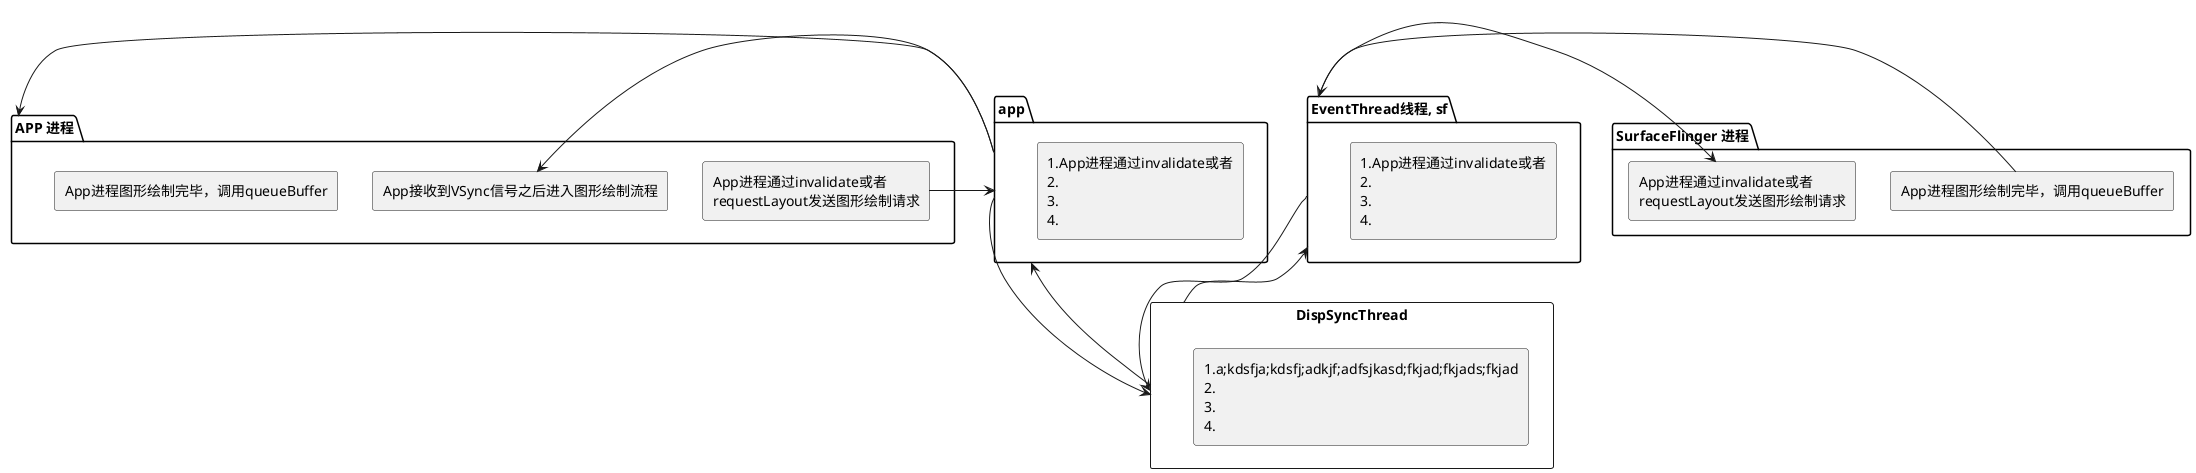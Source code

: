 @startuml

'    left to right direction
package "APP 进程" as AppProcess {
    agent u as "App进程图形绘制完毕，调用queueBuffer"
    agent v as "App进程通过invalidate或者
    requestLayout发送图形绘制请求"
    agent w as "App接收到VSync信号之后进入图形绘制流程"
}

app -left-> AppProcess

package "EventThread线程, app" as app {
    agent a as "
    1.App进程通过invalidate或者
    2.
    3.
    4."
}

package "EventThread线程, sf" as sf {
    agent b as "
    1.App进程通过invalidate或者
    2.
    3.
    4."
}

package "SurfaceFlinger 进程" as SFProcess {
    agent x as "App进程图形绘制完毕，调用queueBuffer"
    agent y as "App进程通过invalidate或者
    requestLayout发送图形绘制请求"
}
rectangle "DispSyncThread" as DST {
    agent d as "
    1.a;kdsfja;kdsfj;adkjf;adfsjkasd;fkjad;fkjads;fkjad
    2.
    3.
    4."
}
'u -left-> SFProcess
v -left-> app
app -right-> w
x -right-> sf
sf -left-> y

sf-down-> DST
DST-up->sf
app -down-> DST
DST -up-> app
@enduml